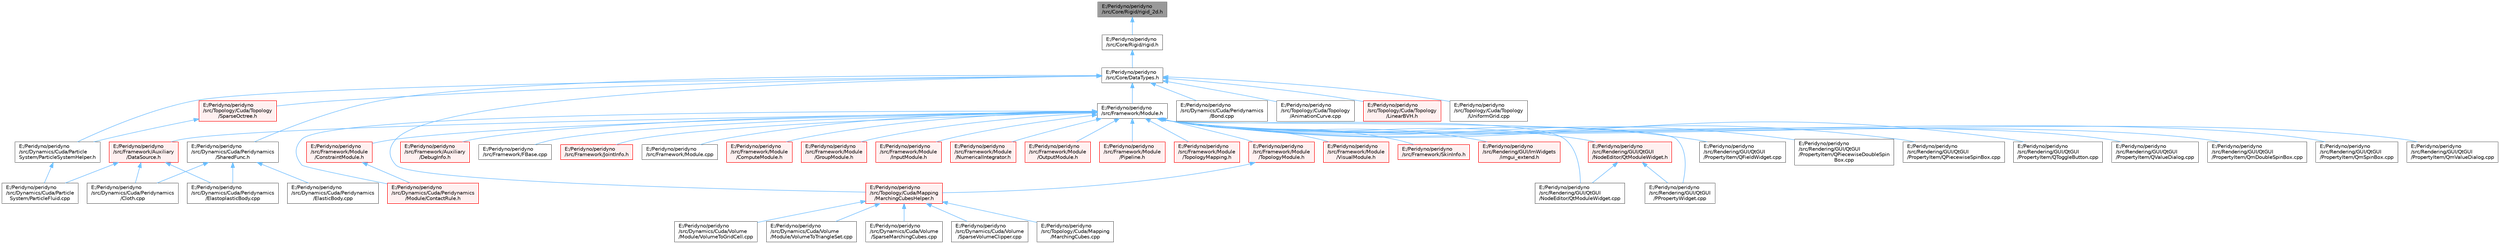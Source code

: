 digraph "E:/Peridyno/peridyno/src/Core/Rigid/rigid_2d.h"
{
 // LATEX_PDF_SIZE
  bgcolor="transparent";
  edge [fontname=Helvetica,fontsize=10,labelfontname=Helvetica,labelfontsize=10];
  node [fontname=Helvetica,fontsize=10,shape=box,height=0.2,width=0.4];
  Node1 [id="Node000001",label="E:/Peridyno/peridyno\l/src/Core/Rigid/rigid_2d.h",height=0.2,width=0.4,color="gray40", fillcolor="grey60", style="filled", fontcolor="black",tooltip=" "];
  Node1 -> Node2 [id="edge1_Node000001_Node000002",dir="back",color="steelblue1",style="solid",tooltip=" "];
  Node2 [id="Node000002",label="E:/Peridyno/peridyno\l/src/Core/Rigid/rigid.h",height=0.2,width=0.4,color="grey40", fillcolor="white", style="filled",URL="$rigid_8h.html",tooltip=" "];
  Node2 -> Node3 [id="edge2_Node000002_Node000003",dir="back",color="steelblue1",style="solid",tooltip=" "];
  Node3 [id="Node000003",label="E:/Peridyno/peridyno\l/src/Core/DataTypes.h",height=0.2,width=0.4,color="grey40", fillcolor="white", style="filled",URL="$_data_types_8h.html",tooltip=" "];
  Node3 -> Node4 [id="edge3_Node000003_Node000004",dir="back",color="steelblue1",style="solid",tooltip=" "];
  Node4 [id="Node000004",label="E:/Peridyno/peridyno\l/src/Dynamics/Cuda/Particle\lSystem/ParticleSystemHelper.h",height=0.2,width=0.4,color="grey40", fillcolor="white", style="filled",URL="$_particle_system_helper_8h.html",tooltip=" "];
  Node4 -> Node5 [id="edge4_Node000004_Node000005",dir="back",color="steelblue1",style="solid",tooltip=" "];
  Node5 [id="Node000005",label="E:/Peridyno/peridyno\l/src/Dynamics/Cuda/Particle\lSystem/ParticleFluid.cpp",height=0.2,width=0.4,color="grey40", fillcolor="white", style="filled",URL="$_cuda_2_particle_system_2_particle_fluid_8cpp.html",tooltip=" "];
  Node3 -> Node6 [id="edge5_Node000003_Node000006",dir="back",color="steelblue1",style="solid",tooltip=" "];
  Node6 [id="Node000006",label="E:/Peridyno/peridyno\l/src/Dynamics/Cuda/Peridynamics\l/Bond.cpp",height=0.2,width=0.4,color="grey40", fillcolor="white", style="filled",URL="$_bond_8cpp.html",tooltip=" "];
  Node3 -> Node7 [id="edge6_Node000003_Node000007",dir="back",color="steelblue1",style="solid",tooltip=" "];
  Node7 [id="Node000007",label="E:/Peridyno/peridyno\l/src/Dynamics/Cuda/Peridynamics\l/SharedFunc.h",height=0.2,width=0.4,color="grey40", fillcolor="white", style="filled",URL="$_shared_func_8h.html",tooltip=" "];
  Node7 -> Node8 [id="edge7_Node000007_Node000008",dir="back",color="steelblue1",style="solid",tooltip=" "];
  Node8 [id="Node000008",label="E:/Peridyno/peridyno\l/src/Dynamics/Cuda/Peridynamics\l/Cloth.cpp",height=0.2,width=0.4,color="grey40", fillcolor="white", style="filled",URL="$_cloth_8cpp.html",tooltip=" "];
  Node7 -> Node9 [id="edge8_Node000007_Node000009",dir="back",color="steelblue1",style="solid",tooltip=" "];
  Node9 [id="Node000009",label="E:/Peridyno/peridyno\l/src/Dynamics/Cuda/Peridynamics\l/ElasticBody.cpp",height=0.2,width=0.4,color="grey40", fillcolor="white", style="filled",URL="$_elastic_body_8cpp.html",tooltip=" "];
  Node7 -> Node10 [id="edge9_Node000007_Node000010",dir="back",color="steelblue1",style="solid",tooltip=" "];
  Node10 [id="Node000010",label="E:/Peridyno/peridyno\l/src/Dynamics/Cuda/Peridynamics\l/ElastoplasticBody.cpp",height=0.2,width=0.4,color="grey40", fillcolor="white", style="filled",URL="$_elastoplastic_body_8cpp.html",tooltip=" "];
  Node3 -> Node11 [id="edge10_Node000003_Node000011",dir="back",color="steelblue1",style="solid",tooltip=" "];
  Node11 [id="Node000011",label="E:/Peridyno/peridyno\l/src/Framework/Module.h",height=0.2,width=0.4,color="grey40", fillcolor="white", style="filled",URL="$_module_8h.html",tooltip=" "];
  Node11 -> Node12 [id="edge11_Node000011_Node000012",dir="back",color="steelblue1",style="solid",tooltip=" "];
  Node12 [id="Node000012",label="E:/Peridyno/peridyno\l/src/Dynamics/Cuda/Peridynamics\l/Module/ContactRule.h",height=0.2,width=0.4,color="red", fillcolor="#FFF0F0", style="filled",URL="$_contact_rule_8h.html",tooltip=" "];
  Node11 -> Node15 [id="edge12_Node000011_Node000015",dir="back",color="steelblue1",style="solid",tooltip=" "];
  Node15 [id="Node000015",label="E:/Peridyno/peridyno\l/src/Framework/Auxiliary\l/DataSource.h",height=0.2,width=0.4,color="red", fillcolor="#FFF0F0", style="filled",URL="$_data_source_8h.html",tooltip=" "];
  Node15 -> Node5 [id="edge13_Node000015_Node000005",dir="back",color="steelblue1",style="solid",tooltip=" "];
  Node15 -> Node8 [id="edge14_Node000015_Node000008",dir="back",color="steelblue1",style="solid",tooltip=" "];
  Node15 -> Node10 [id="edge15_Node000015_Node000010",dir="back",color="steelblue1",style="solid",tooltip=" "];
  Node11 -> Node21 [id="edge16_Node000011_Node000021",dir="back",color="steelblue1",style="solid",tooltip=" "];
  Node21 [id="Node000021",label="E:/Peridyno/peridyno\l/src/Framework/Auxiliary\l/DebugInfo.h",height=0.2,width=0.4,color="red", fillcolor="#FFF0F0", style="filled",URL="$_debug_info_8h.html",tooltip=" "];
  Node11 -> Node23 [id="edge17_Node000011_Node000023",dir="back",color="steelblue1",style="solid",tooltip=" "];
  Node23 [id="Node000023",label="E:/Peridyno/peridyno\l/src/Framework/FBase.cpp",height=0.2,width=0.4,color="grey40", fillcolor="white", style="filled",URL="$_f_base_8cpp.html",tooltip=" "];
  Node11 -> Node24 [id="edge18_Node000011_Node000024",dir="back",color="steelblue1",style="solid",tooltip=" "];
  Node24 [id="Node000024",label="E:/Peridyno/peridyno\l/src/Framework/JointInfo.h",height=0.2,width=0.4,color="red", fillcolor="#FFF0F0", style="filled",URL="$_joint_info_8h.html",tooltip=" "];
  Node11 -> Node27 [id="edge19_Node000011_Node000027",dir="back",color="steelblue1",style="solid",tooltip=" "];
  Node27 [id="Node000027",label="E:/Peridyno/peridyno\l/src/Framework/Module.cpp",height=0.2,width=0.4,color="grey40", fillcolor="white", style="filled",URL="$_module_8cpp.html",tooltip=" "];
  Node11 -> Node28 [id="edge20_Node000011_Node000028",dir="back",color="steelblue1",style="solid",tooltip=" "];
  Node28 [id="Node000028",label="E:/Peridyno/peridyno\l/src/Framework/Module\l/ComputeModule.h",height=0.2,width=0.4,color="red", fillcolor="#FFF0F0", style="filled",URL="$_compute_module_8h.html",tooltip=" "];
  Node11 -> Node98 [id="edge21_Node000011_Node000098",dir="back",color="steelblue1",style="solid",tooltip=" "];
  Node98 [id="Node000098",label="E:/Peridyno/peridyno\l/src/Framework/Module\l/ConstraintModule.h",height=0.2,width=0.4,color="red", fillcolor="#FFF0F0", style="filled",URL="$_constraint_module_8h.html",tooltip=" "];
  Node98 -> Node12 [id="edge22_Node000098_Node000012",dir="back",color="steelblue1",style="solid",tooltip=" "];
  Node11 -> Node124 [id="edge23_Node000011_Node000124",dir="back",color="steelblue1",style="solid",tooltip=" "];
  Node124 [id="Node000124",label="E:/Peridyno/peridyno\l/src/Framework/Module\l/GroupModule.h",height=0.2,width=0.4,color="red", fillcolor="#FFF0F0", style="filled",URL="$_group_module_8h.html",tooltip=" "];
  Node11 -> Node131 [id="edge24_Node000011_Node000131",dir="back",color="steelblue1",style="solid",tooltip=" "];
  Node131 [id="Node000131",label="E:/Peridyno/peridyno\l/src/Framework/Module\l/InputModule.h",height=0.2,width=0.4,color="red", fillcolor="#FFF0F0", style="filled",URL="$_input_module_8h.html",tooltip=" "];
  Node11 -> Node227 [id="edge25_Node000011_Node000227",dir="back",color="steelblue1",style="solid",tooltip=" "];
  Node227 [id="Node000227",label="E:/Peridyno/peridyno\l/src/Framework/Module\l/NumericalIntegrator.h",height=0.2,width=0.4,color="red", fillcolor="#FFF0F0", style="filled",URL="$_numerical_integrator_8h.html",tooltip=" "];
  Node11 -> Node233 [id="edge26_Node000011_Node000233",dir="back",color="steelblue1",style="solid",tooltip=" "];
  Node233 [id="Node000233",label="E:/Peridyno/peridyno\l/src/Framework/Module\l/OutputModule.h",height=0.2,width=0.4,color="red", fillcolor="#FFF0F0", style="filled",URL="$_output_module_8h.html",tooltip=" "];
  Node11 -> Node246 [id="edge27_Node000011_Node000246",dir="back",color="steelblue1",style="solid",tooltip=" "];
  Node246 [id="Node000246",label="E:/Peridyno/peridyno\l/src/Framework/Module\l/Pipeline.h",height=0.2,width=0.4,color="red", fillcolor="#FFF0F0", style="filled",URL="$_pipeline_8h.html",tooltip=" "];
  Node11 -> Node425 [id="edge28_Node000011_Node000425",dir="back",color="steelblue1",style="solid",tooltip=" "];
  Node425 [id="Node000425",label="E:/Peridyno/peridyno\l/src/Framework/Module\l/TopologyMapping.h",height=0.2,width=0.4,color="red", fillcolor="#FFF0F0", style="filled",URL="$_topology_mapping_8h.html",tooltip=" "];
  Node11 -> Node446 [id="edge29_Node000011_Node000446",dir="back",color="steelblue1",style="solid",tooltip=" "];
  Node446 [id="Node000446",label="E:/Peridyno/peridyno\l/src/Framework/Module\l/TopologyModule.h",height=0.2,width=0.4,color="red", fillcolor="#FFF0F0", style="filled",URL="$_topology_module_8h.html",tooltip=" "];
  Node446 -> Node473 [id="edge30_Node000446_Node000473",dir="back",color="steelblue1",style="solid",tooltip=" "];
  Node473 [id="Node000473",label="E:/Peridyno/peridyno\l/src/Topology/Cuda/Mapping\l/MarchingCubesHelper.h",height=0.2,width=0.4,color="red", fillcolor="#FFF0F0", style="filled",URL="$_marching_cubes_helper_8h.html",tooltip=" "];
  Node473 -> Node427 [id="edge31_Node000473_Node000427",dir="back",color="steelblue1",style="solid",tooltip=" "];
  Node427 [id="Node000427",label="E:/Peridyno/peridyno\l/src/Dynamics/Cuda/Volume\l/Module/VolumeToGridCell.cpp",height=0.2,width=0.4,color="grey40", fillcolor="white", style="filled",URL="$_volume_to_grid_cell_8cpp.html",tooltip=" "];
  Node473 -> Node429 [id="edge32_Node000473_Node000429",dir="back",color="steelblue1",style="solid",tooltip=" "];
  Node429 [id="Node000429",label="E:/Peridyno/peridyno\l/src/Dynamics/Cuda/Volume\l/Module/VolumeToTriangleSet.cpp",height=0.2,width=0.4,color="grey40", fillcolor="white", style="filled",URL="$_volume_to_triangle_set_8cpp.html",tooltip=" "];
  Node473 -> Node302 [id="edge33_Node000473_Node000302",dir="back",color="steelblue1",style="solid",tooltip=" "];
  Node302 [id="Node000302",label="E:/Peridyno/peridyno\l/src/Dynamics/Cuda/Volume\l/SparseMarchingCubes.cpp",height=0.2,width=0.4,color="grey40", fillcolor="white", style="filled",URL="$_sparse_marching_cubes_8cpp.html",tooltip=" "];
  Node473 -> Node304 [id="edge34_Node000473_Node000304",dir="back",color="steelblue1",style="solid",tooltip=" "];
  Node304 [id="Node000304",label="E:/Peridyno/peridyno\l/src/Dynamics/Cuda/Volume\l/SparseVolumeClipper.cpp",height=0.2,width=0.4,color="grey40", fillcolor="white", style="filled",URL="$_sparse_volume_clipper_8cpp.html",tooltip=" "];
  Node473 -> Node412 [id="edge35_Node000473_Node000412",dir="back",color="steelblue1",style="solid",tooltip=" "];
  Node412 [id="Node000412",label="E:/Peridyno/peridyno\l/src/Topology/Cuda/Mapping\l/MarchingCubes.cpp",height=0.2,width=0.4,color="grey40", fillcolor="white", style="filled",URL="$_marching_cubes_8cpp.html",tooltip=" "];
  Node11 -> Node511 [id="edge36_Node000011_Node000511",dir="back",color="steelblue1",style="solid",tooltip=" "];
  Node511 [id="Node000511",label="E:/Peridyno/peridyno\l/src/Framework/Module\l/VisualModule.h",height=0.2,width=0.4,color="red", fillcolor="#FFF0F0", style="filled",URL="$_visual_module_8h.html",tooltip=" "];
  Node11 -> Node496 [id="edge37_Node000011_Node000496",dir="back",color="steelblue1",style="solid",tooltip=" "];
  Node496 [id="Node000496",label="E:/Peridyno/peridyno\l/src/Framework/SkinInfo.h",height=0.2,width=0.4,color="red", fillcolor="#FFF0F0", style="filled",URL="$_skin_info_8h.html",tooltip=" "];
  Node11 -> Node533 [id="edge38_Node000011_Node000533",dir="back",color="steelblue1",style="solid",tooltip=" "];
  Node533 [id="Node000533",label="E:/Peridyno/peridyno\l/src/Rendering/GUI/ImWidgets\l/imgui_extend.h",height=0.2,width=0.4,color="red", fillcolor="#FFF0F0", style="filled",URL="$imgui__extend_8h.html",tooltip=" "];
  Node11 -> Node535 [id="edge39_Node000011_Node000535",dir="back",color="steelblue1",style="solid",tooltip=" "];
  Node535 [id="Node000535",label="E:/Peridyno/peridyno\l/src/Rendering/GUI/QtGUI\l/NodeEditor/QtModuleWidget.cpp",height=0.2,width=0.4,color="grey40", fillcolor="white", style="filled",URL="$_qt_module_widget_8cpp.html",tooltip=" "];
  Node11 -> Node536 [id="edge40_Node000011_Node000536",dir="back",color="steelblue1",style="solid",tooltip=" "];
  Node536 [id="Node000536",label="E:/Peridyno/peridyno\l/src/Rendering/GUI/QtGUI\l/NodeEditor/QtModuleWidget.h",height=0.2,width=0.4,color="red", fillcolor="#FFF0F0", style="filled",URL="$_qt_module_widget_8h.html",tooltip=" "];
  Node536 -> Node535 [id="edge41_Node000536_Node000535",dir="back",color="steelblue1",style="solid",tooltip=" "];
  Node536 -> Node222 [id="edge42_Node000536_Node000222",dir="back",color="steelblue1",style="solid",tooltip=" "];
  Node222 [id="Node000222",label="E:/Peridyno/peridyno\l/src/Rendering/GUI/QtGUI\l/PPropertyWidget.cpp",height=0.2,width=0.4,color="grey40", fillcolor="white", style="filled",URL="$_p_property_widget_8cpp.html",tooltip=" "];
  Node11 -> Node222 [id="edge43_Node000011_Node000222",dir="back",color="steelblue1",style="solid",tooltip=" "];
  Node11 -> Node199 [id="edge44_Node000011_Node000199",dir="back",color="steelblue1",style="solid",tooltip=" "];
  Node199 [id="Node000199",label="E:/Peridyno/peridyno\l/src/Rendering/GUI/QtGUI\l/PropertyItem/QFieldWidget.cpp",height=0.2,width=0.4,color="grey40", fillcolor="white", style="filled",URL="$_q_field_widget_8cpp.html",tooltip=" "];
  Node11 -> Node200 [id="edge45_Node000011_Node000200",dir="back",color="steelblue1",style="solid",tooltip=" "];
  Node200 [id="Node000200",label="E:/Peridyno/peridyno\l/src/Rendering/GUI/QtGUI\l/PropertyItem/QPiecewiseDoubleSpin\lBox.cpp",height=0.2,width=0.4,color="grey40", fillcolor="white", style="filled",URL="$_q_piecewise_double_spin_box_8cpp.html",tooltip=" "];
  Node11 -> Node201 [id="edge46_Node000011_Node000201",dir="back",color="steelblue1",style="solid",tooltip=" "];
  Node201 [id="Node000201",label="E:/Peridyno/peridyno\l/src/Rendering/GUI/QtGUI\l/PropertyItem/QPiecewiseSpinBox.cpp",height=0.2,width=0.4,color="grey40", fillcolor="white", style="filled",URL="$_q_piecewise_spin_box_8cpp.html",tooltip=" "];
  Node11 -> Node202 [id="edge47_Node000011_Node000202",dir="back",color="steelblue1",style="solid",tooltip=" "];
  Node202 [id="Node000202",label="E:/Peridyno/peridyno\l/src/Rendering/GUI/QtGUI\l/PropertyItem/QToggleButton.cpp",height=0.2,width=0.4,color="grey40", fillcolor="white", style="filled",URL="$_q_toggle_button_8cpp.html",tooltip=" "];
  Node11 -> Node203 [id="edge48_Node000011_Node000203",dir="back",color="steelblue1",style="solid",tooltip=" "];
  Node203 [id="Node000203",label="E:/Peridyno/peridyno\l/src/Rendering/GUI/QtGUI\l/PropertyItem/QValueDialog.cpp",height=0.2,width=0.4,color="grey40", fillcolor="white", style="filled",URL="$_q_value_dialog_8cpp.html",tooltip=" "];
  Node11 -> Node204 [id="edge49_Node000011_Node000204",dir="back",color="steelblue1",style="solid",tooltip=" "];
  Node204 [id="Node000204",label="E:/Peridyno/peridyno\l/src/Rendering/GUI/QtGUI\l/PropertyItem/QmDoubleSpinBox.cpp",height=0.2,width=0.4,color="grey40", fillcolor="white", style="filled",URL="$_qm_double_spin_box_8cpp.html",tooltip=" "];
  Node11 -> Node205 [id="edge50_Node000011_Node000205",dir="back",color="steelblue1",style="solid",tooltip=" "];
  Node205 [id="Node000205",label="E:/Peridyno/peridyno\l/src/Rendering/GUI/QtGUI\l/PropertyItem/QmSpinBox.cpp",height=0.2,width=0.4,color="grey40", fillcolor="white", style="filled",URL="$_qm_spin_box_8cpp.html",tooltip=" "];
  Node11 -> Node206 [id="edge51_Node000011_Node000206",dir="back",color="steelblue1",style="solid",tooltip=" "];
  Node206 [id="Node000206",label="E:/Peridyno/peridyno\l/src/Rendering/GUI/QtGUI\l/PropertyItem/QmValueDialog.cpp",height=0.2,width=0.4,color="grey40", fillcolor="white", style="filled",URL="$_qm_value_dialog_8cpp.html",tooltip=" "];
  Node3 -> Node473 [id="edge52_Node000003_Node000473",dir="back",color="steelblue1",style="solid",tooltip=" "];
  Node3 -> Node537 [id="edge53_Node000003_Node000537",dir="back",color="steelblue1",style="solid",tooltip=" "];
  Node537 [id="Node000537",label="E:/Peridyno/peridyno\l/src/Topology/Cuda/Topology\l/AnimationCurve.cpp",height=0.2,width=0.4,color="grey40", fillcolor="white", style="filled",URL="$_animation_curve_8cpp.html",tooltip=" "];
  Node3 -> Node538 [id="edge54_Node000003_Node000538",dir="back",color="steelblue1",style="solid",tooltip=" "];
  Node538 [id="Node000538",label="E:/Peridyno/peridyno\l/src/Topology/Cuda/Topology\l/LinearBVH.h",height=0.2,width=0.4,color="red", fillcolor="#FFF0F0", style="filled",URL="$_linear_b_v_h_8h.html",tooltip=" "];
  Node3 -> Node539 [id="edge55_Node000003_Node000539",dir="back",color="steelblue1",style="solid",tooltip=" "];
  Node539 [id="Node000539",label="E:/Peridyno/peridyno\l/src/Topology/Cuda/Topology\l/SparseOctree.h",height=0.2,width=0.4,color="red", fillcolor="#FFF0F0", style="filled",URL="$_sparse_octree_8h.html",tooltip=" "];
  Node539 -> Node4 [id="edge56_Node000539_Node000004",dir="back",color="steelblue1",style="solid",tooltip=" "];
  Node3 -> Node541 [id="edge57_Node000003_Node000541",dir="back",color="steelblue1",style="solid",tooltip=" "];
  Node541 [id="Node000541",label="E:/Peridyno/peridyno\l/src/Topology/Cuda/Topology\l/UniformGrid.cpp",height=0.2,width=0.4,color="grey40", fillcolor="white", style="filled",URL="$_cuda_2_topology_2_uniform_grid_8cpp.html",tooltip=" "];
}
